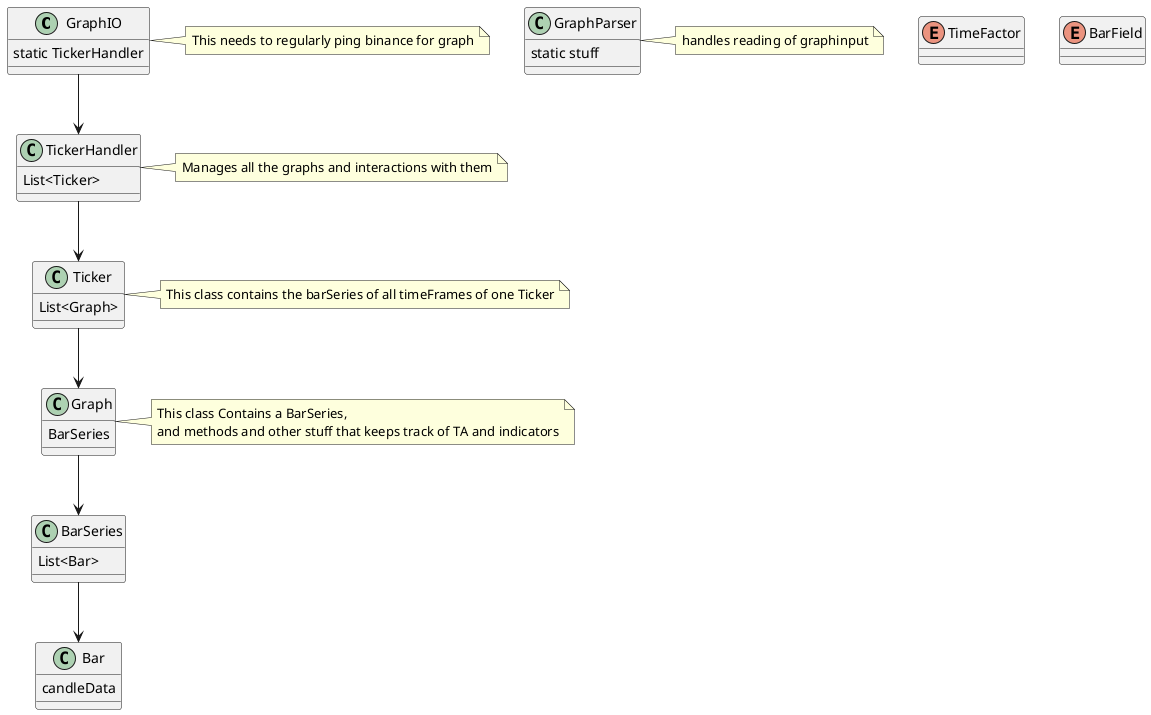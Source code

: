 @startuml


class GraphIO{
    static TickerHandler
}
note right
This needs to regularly ping binance for graph
endnote
GraphIO --> TickerHandler

enum TimeFactor{}
enum BarField{}

class Bar{
    candleData
}

class BarSeries{
    List<Bar>
}
BarSeries --> Bar

class Graph{
    BarSeries
}
note right
This class Contains a BarSeries,
and methods and other stuff that keeps track of TA and indicators
endnote
Graph --> BarSeries

class Ticker{
    List<Graph>
}
note right
This class contains the barSeries of all timeFrames of one Ticker
endnote
Ticker --> Graph


class TickerHandler{
    List<Ticker>
}
note right
Manages all the graphs and interactions with them
endnote
TickerHandler --> Ticker

class GraphParser{
    static stuff
}
note right
handles reading of graphinput
endnote

@enduml